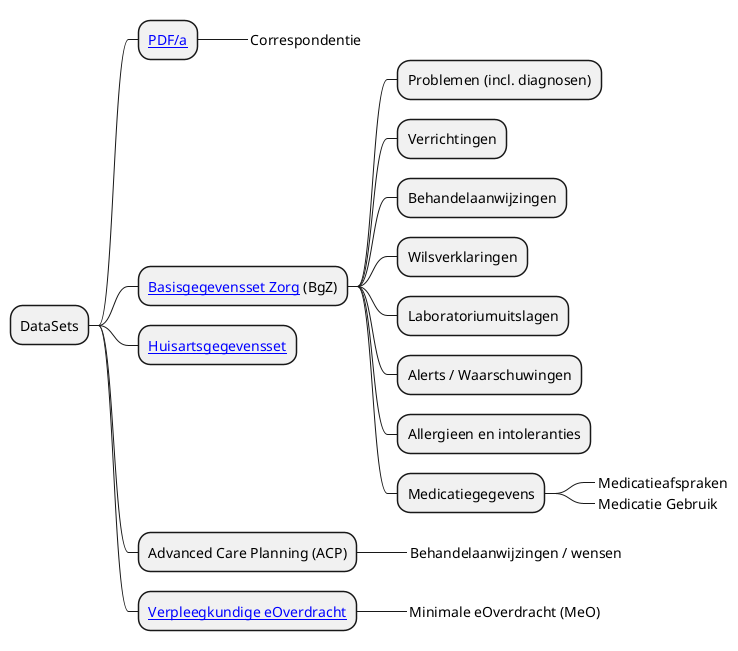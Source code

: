@startmindmap
* DataSets
** [[https://informatiestandaarden.nictiz.nl/wiki/MedMij:V2020.01/OntwerpPDFA PDF/a]]
***_ Correspondentie
** [[https://informatiestandaarden.nictiz.nl/wiki/MedMij:V2020.01/OntwerpBGZ_2017 Basisgegevensset Zorg]] (BgZ)
*** Problemen (incl. diagnosen)
*** Verrichtingen
*** Behandelaanwijzingen
*** Wilsverklaringen
*** Laboratoriumuitslagen
*** Alerts / Waarschuwingen
*** Allergieen en intoleranties
*** Medicatiegegevens
****_ Medicatieafspraken
****_ Medicatie Gebruik
** [[https://informatiestandaarden.nictiz.nl/wiki/MedMij:V2020.01/FHIR_GP_Data Huisartsgegevensset]]
** Advanced Care Planning (ACP)
***_ Behandelaanwijzingen / wensen
** [[https://informatiestandaarden.nictiz.nl/wiki/Landingspagina_Verpleegkundige_Zorg Verpleegkundige eOverdracht]]
***_ Minimale eOverdracht (MeO)
@endmindmap
